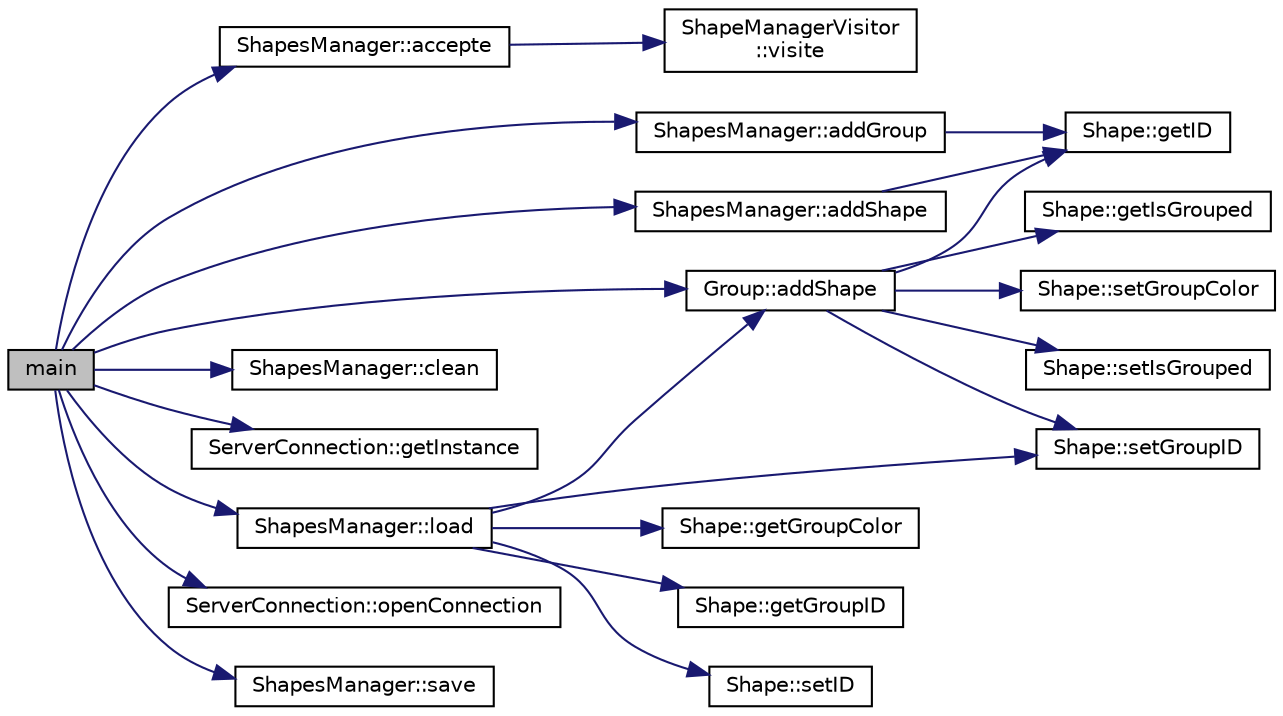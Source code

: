 digraph "main"
{
 // LATEX_PDF_SIZE
  edge [fontname="Helvetica",fontsize="10",labelfontname="Helvetica",labelfontsize="10"];
  node [fontname="Helvetica",fontsize="10",shape=record];
  rankdir="LR";
  Node1 [label="main",height=0.2,width=0.4,color="black", fillcolor="grey75", style="filled", fontcolor="black",tooltip=" "];
  Node1 -> Node2 [color="midnightblue",fontsize="10",style="solid",fontname="Helvetica"];
  Node2 [label="ShapesManager::accepte",height=0.2,width=0.4,color="black", fillcolor="white", style="filled",URL="$class_shapes_manager.html#ad29e6705f6c1f1391571e1d94b99cb73",tooltip=" "];
  Node2 -> Node3 [color="midnightblue",fontsize="10",style="solid",fontname="Helvetica"];
  Node3 [label="ShapeManagerVisitor\l::visite",height=0.2,width=0.4,color="black", fillcolor="white", style="filled",URL="$class_shape_manager_visitor.html#a21dfa48ff05a39038a9cd2f06bb71caf",tooltip=" "];
  Node1 -> Node4 [color="midnightblue",fontsize="10",style="solid",fontname="Helvetica"];
  Node4 [label="ShapesManager::addGroup",height=0.2,width=0.4,color="black", fillcolor="white", style="filled",URL="$class_shapes_manager.html#a07aa173659ae9661014afbdc8ee2391d",tooltip=" "];
  Node4 -> Node5 [color="midnightblue",fontsize="10",style="solid",fontname="Helvetica"];
  Node5 [label="Shape::getID",height=0.2,width=0.4,color="black", fillcolor="white", style="filled",URL="$class_shape.html#a16b3d7d47a4e6400301134849b16e1fe",tooltip=" "];
  Node1 -> Node6 [color="midnightblue",fontsize="10",style="solid",fontname="Helvetica"];
  Node6 [label="ShapesManager::addShape",height=0.2,width=0.4,color="black", fillcolor="white", style="filled",URL="$class_shapes_manager.html#ad703c9c62b366ffab0fcda5aaf8facd6",tooltip=" "];
  Node6 -> Node5 [color="midnightblue",fontsize="10",style="solid",fontname="Helvetica"];
  Node1 -> Node7 [color="midnightblue",fontsize="10",style="solid",fontname="Helvetica"];
  Node7 [label="Group::addShape",height=0.2,width=0.4,color="black", fillcolor="white", style="filled",URL="$class_group.html#a124cab187956ef0636f0206e0b5ceb82",tooltip=" "];
  Node7 -> Node5 [color="midnightblue",fontsize="10",style="solid",fontname="Helvetica"];
  Node7 -> Node8 [color="midnightblue",fontsize="10",style="solid",fontname="Helvetica"];
  Node8 [label="Shape::getIsGrouped",height=0.2,width=0.4,color="black", fillcolor="white", style="filled",URL="$class_shape.html#a8d6aa3aeb9391fb52ec048f875606b23",tooltip=" "];
  Node7 -> Node9 [color="midnightblue",fontsize="10",style="solid",fontname="Helvetica"];
  Node9 [label="Shape::setGroupColor",height=0.2,width=0.4,color="black", fillcolor="white", style="filled",URL="$class_shape.html#aa9cb958ff73825d8ade157cf946c8f9f",tooltip=" "];
  Node7 -> Node10 [color="midnightblue",fontsize="10",style="solid",fontname="Helvetica"];
  Node10 [label="Shape::setGroupID",height=0.2,width=0.4,color="black", fillcolor="white", style="filled",URL="$class_shape.html#a37cddc7b1712bd5fb401856b78662776",tooltip=" "];
  Node7 -> Node11 [color="midnightblue",fontsize="10",style="solid",fontname="Helvetica"];
  Node11 [label="Shape::setIsGrouped",height=0.2,width=0.4,color="black", fillcolor="white", style="filled",URL="$class_shape.html#adbbfb02c609d6764909bee9b48ec6b5e",tooltip=" "];
  Node1 -> Node12 [color="midnightblue",fontsize="10",style="solid",fontname="Helvetica"];
  Node12 [label="ShapesManager::clean",height=0.2,width=0.4,color="black", fillcolor="white", style="filled",URL="$class_shapes_manager.html#a6fc49090d93db812438c1888a9913d7f",tooltip=" "];
  Node1 -> Node13 [color="midnightblue",fontsize="10",style="solid",fontname="Helvetica"];
  Node13 [label="ServerConnection::getInstance",height=0.2,width=0.4,color="black", fillcolor="white", style="filled",URL="$class_server_connection.html#a64aa690487c37bc892b97cbe9187fed5",tooltip=" "];
  Node1 -> Node14 [color="midnightblue",fontsize="10",style="solid",fontname="Helvetica"];
  Node14 [label="ShapesManager::load",height=0.2,width=0.4,color="black", fillcolor="white", style="filled",URL="$class_shapes_manager.html#a380ba38f5acb14005ecac18f1e1fc700",tooltip=" "];
  Node14 -> Node7 [color="midnightblue",fontsize="10",style="solid",fontname="Helvetica"];
  Node14 -> Node15 [color="midnightblue",fontsize="10",style="solid",fontname="Helvetica"];
  Node15 [label="Shape::getGroupColor",height=0.2,width=0.4,color="black", fillcolor="white", style="filled",URL="$class_shape.html#a1049f707967456e54384dd47dc31bd49",tooltip=" "];
  Node14 -> Node16 [color="midnightblue",fontsize="10",style="solid",fontname="Helvetica"];
  Node16 [label="Shape::getGroupID",height=0.2,width=0.4,color="black", fillcolor="white", style="filled",URL="$class_shape.html#a1fe03d9dccf93da0649794d943ea73b4",tooltip=" "];
  Node14 -> Node10 [color="midnightblue",fontsize="10",style="solid",fontname="Helvetica"];
  Node14 -> Node17 [color="midnightblue",fontsize="10",style="solid",fontname="Helvetica"];
  Node17 [label="Shape::setID",height=0.2,width=0.4,color="black", fillcolor="white", style="filled",URL="$class_shape.html#af09a378bef48529dbf371bad0cd77093",tooltip=" "];
  Node1 -> Node18 [color="midnightblue",fontsize="10",style="solid",fontname="Helvetica"];
  Node18 [label="ServerConnection::openConnection",height=0.2,width=0.4,color="black", fillcolor="white", style="filled",URL="$class_server_connection.html#aa1dcb1cc9a2cc31d7464fa5620d8633f",tooltip=" "];
  Node1 -> Node19 [color="midnightblue",fontsize="10",style="solid",fontname="Helvetica"];
  Node19 [label="ShapesManager::save",height=0.2,width=0.4,color="black", fillcolor="white", style="filled",URL="$class_shapes_manager.html#ac6c4ff335b56bbbca193ea365b70ff0a",tooltip=" "];
}
